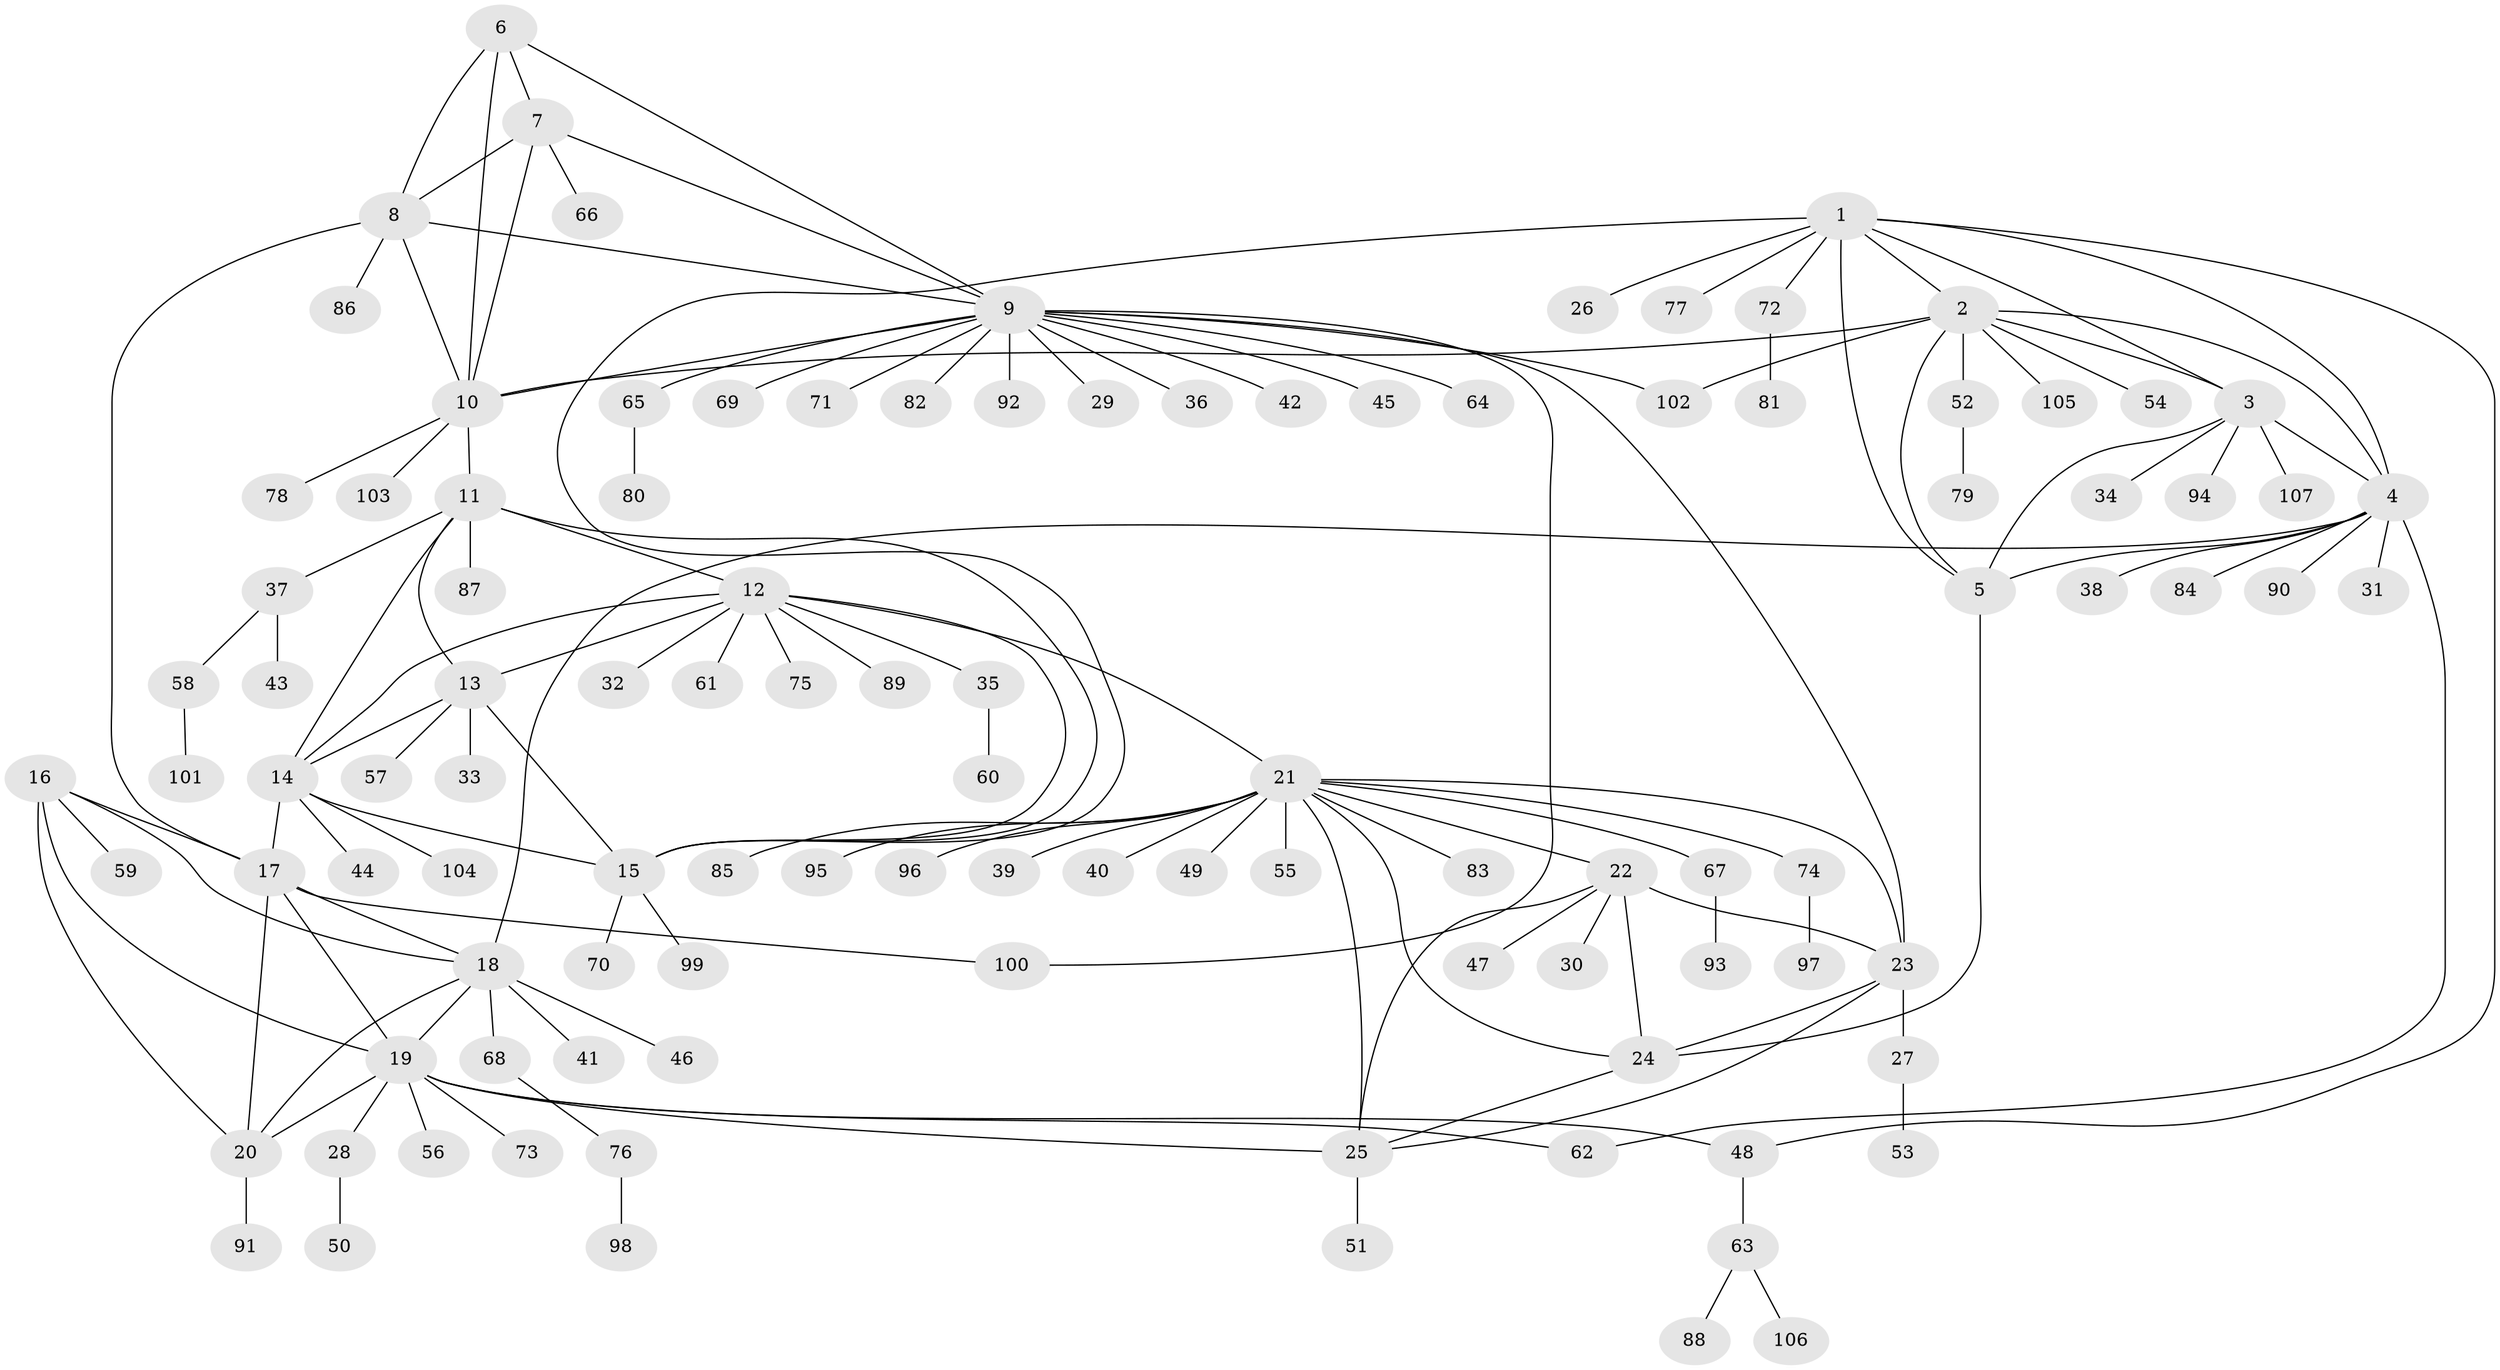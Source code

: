 // Generated by graph-tools (version 1.1) at 2025/02/03/09/25 03:02:32]
// undirected, 107 vertices, 146 edges
graph export_dot {
graph [start="1"]
  node [color=gray90,style=filled];
  1;
  2;
  3;
  4;
  5;
  6;
  7;
  8;
  9;
  10;
  11;
  12;
  13;
  14;
  15;
  16;
  17;
  18;
  19;
  20;
  21;
  22;
  23;
  24;
  25;
  26;
  27;
  28;
  29;
  30;
  31;
  32;
  33;
  34;
  35;
  36;
  37;
  38;
  39;
  40;
  41;
  42;
  43;
  44;
  45;
  46;
  47;
  48;
  49;
  50;
  51;
  52;
  53;
  54;
  55;
  56;
  57;
  58;
  59;
  60;
  61;
  62;
  63;
  64;
  65;
  66;
  67;
  68;
  69;
  70;
  71;
  72;
  73;
  74;
  75;
  76;
  77;
  78;
  79;
  80;
  81;
  82;
  83;
  84;
  85;
  86;
  87;
  88;
  89;
  90;
  91;
  92;
  93;
  94;
  95;
  96;
  97;
  98;
  99;
  100;
  101;
  102;
  103;
  104;
  105;
  106;
  107;
  1 -- 2;
  1 -- 3;
  1 -- 4;
  1 -- 5;
  1 -- 15;
  1 -- 26;
  1 -- 48;
  1 -- 72;
  1 -- 77;
  2 -- 3;
  2 -- 4;
  2 -- 5;
  2 -- 10;
  2 -- 52;
  2 -- 54;
  2 -- 102;
  2 -- 105;
  3 -- 4;
  3 -- 5;
  3 -- 34;
  3 -- 94;
  3 -- 107;
  4 -- 5;
  4 -- 18;
  4 -- 31;
  4 -- 38;
  4 -- 62;
  4 -- 84;
  4 -- 90;
  5 -- 24;
  6 -- 7;
  6 -- 8;
  6 -- 9;
  6 -- 10;
  7 -- 8;
  7 -- 9;
  7 -- 10;
  7 -- 66;
  8 -- 9;
  8 -- 10;
  8 -- 17;
  8 -- 86;
  9 -- 10;
  9 -- 23;
  9 -- 29;
  9 -- 36;
  9 -- 42;
  9 -- 45;
  9 -- 64;
  9 -- 65;
  9 -- 69;
  9 -- 71;
  9 -- 82;
  9 -- 92;
  9 -- 100;
  9 -- 102;
  10 -- 11;
  10 -- 78;
  10 -- 103;
  11 -- 12;
  11 -- 13;
  11 -- 14;
  11 -- 15;
  11 -- 37;
  11 -- 87;
  12 -- 13;
  12 -- 14;
  12 -- 15;
  12 -- 21;
  12 -- 32;
  12 -- 35;
  12 -- 61;
  12 -- 75;
  12 -- 89;
  13 -- 14;
  13 -- 15;
  13 -- 33;
  13 -- 57;
  14 -- 15;
  14 -- 17;
  14 -- 44;
  14 -- 104;
  15 -- 70;
  15 -- 99;
  16 -- 17;
  16 -- 18;
  16 -- 19;
  16 -- 20;
  16 -- 59;
  17 -- 18;
  17 -- 19;
  17 -- 20;
  17 -- 100;
  18 -- 19;
  18 -- 20;
  18 -- 41;
  18 -- 46;
  18 -- 68;
  19 -- 20;
  19 -- 25;
  19 -- 28;
  19 -- 48;
  19 -- 56;
  19 -- 62;
  19 -- 73;
  20 -- 91;
  21 -- 22;
  21 -- 23;
  21 -- 24;
  21 -- 25;
  21 -- 39;
  21 -- 40;
  21 -- 49;
  21 -- 55;
  21 -- 67;
  21 -- 74;
  21 -- 83;
  21 -- 85;
  21 -- 95;
  21 -- 96;
  22 -- 23;
  22 -- 24;
  22 -- 25;
  22 -- 30;
  22 -- 47;
  23 -- 24;
  23 -- 25;
  23 -- 27;
  24 -- 25;
  25 -- 51;
  27 -- 53;
  28 -- 50;
  35 -- 60;
  37 -- 43;
  37 -- 58;
  48 -- 63;
  52 -- 79;
  58 -- 101;
  63 -- 88;
  63 -- 106;
  65 -- 80;
  67 -- 93;
  68 -- 76;
  72 -- 81;
  74 -- 97;
  76 -- 98;
}
